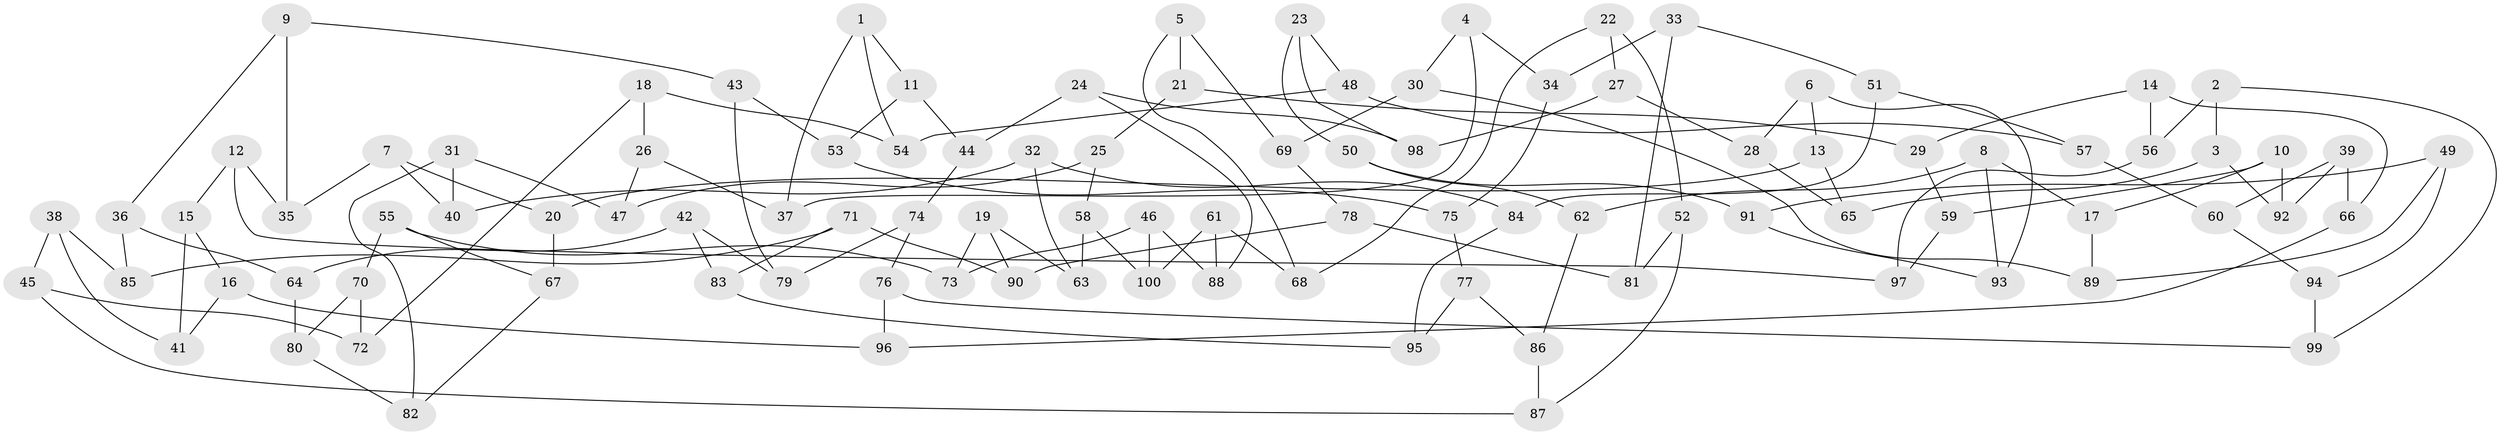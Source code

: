 // Generated by graph-tools (version 1.1) at 2025/39/02/21/25 10:39:00]
// undirected, 100 vertices, 150 edges
graph export_dot {
graph [start="1"]
  node [color=gray90,style=filled];
  1;
  2;
  3;
  4;
  5;
  6;
  7;
  8;
  9;
  10;
  11;
  12;
  13;
  14;
  15;
  16;
  17;
  18;
  19;
  20;
  21;
  22;
  23;
  24;
  25;
  26;
  27;
  28;
  29;
  30;
  31;
  32;
  33;
  34;
  35;
  36;
  37;
  38;
  39;
  40;
  41;
  42;
  43;
  44;
  45;
  46;
  47;
  48;
  49;
  50;
  51;
  52;
  53;
  54;
  55;
  56;
  57;
  58;
  59;
  60;
  61;
  62;
  63;
  64;
  65;
  66;
  67;
  68;
  69;
  70;
  71;
  72;
  73;
  74;
  75;
  76;
  77;
  78;
  79;
  80;
  81;
  82;
  83;
  84;
  85;
  86;
  87;
  88;
  89;
  90;
  91;
  92;
  93;
  94;
  95;
  96;
  97;
  98;
  99;
  100;
  1 -- 54;
  1 -- 37;
  1 -- 11;
  2 -- 99;
  2 -- 56;
  2 -- 3;
  3 -- 92;
  3 -- 65;
  4 -- 37;
  4 -- 30;
  4 -- 34;
  5 -- 68;
  5 -- 69;
  5 -- 21;
  6 -- 28;
  6 -- 13;
  6 -- 93;
  7 -- 40;
  7 -- 35;
  7 -- 20;
  8 -- 93;
  8 -- 17;
  8 -- 62;
  9 -- 43;
  9 -- 36;
  9 -- 35;
  10 -- 59;
  10 -- 17;
  10 -- 92;
  11 -- 44;
  11 -- 53;
  12 -- 97;
  12 -- 15;
  12 -- 35;
  13 -- 65;
  13 -- 20;
  14 -- 56;
  14 -- 29;
  14 -- 66;
  15 -- 16;
  15 -- 41;
  16 -- 41;
  16 -- 96;
  17 -- 89;
  18 -- 72;
  18 -- 54;
  18 -- 26;
  19 -- 63;
  19 -- 73;
  19 -- 90;
  20 -- 67;
  21 -- 25;
  21 -- 29;
  22 -- 68;
  22 -- 52;
  22 -- 27;
  23 -- 48;
  23 -- 50;
  23 -- 98;
  24 -- 98;
  24 -- 88;
  24 -- 44;
  25 -- 47;
  25 -- 58;
  26 -- 47;
  26 -- 37;
  27 -- 28;
  27 -- 98;
  28 -- 65;
  29 -- 59;
  30 -- 69;
  30 -- 89;
  31 -- 47;
  31 -- 40;
  31 -- 82;
  32 -- 84;
  32 -- 63;
  32 -- 40;
  33 -- 81;
  33 -- 34;
  33 -- 51;
  34 -- 75;
  36 -- 64;
  36 -- 85;
  38 -- 85;
  38 -- 45;
  38 -- 41;
  39 -- 66;
  39 -- 60;
  39 -- 92;
  42 -- 64;
  42 -- 79;
  42 -- 83;
  43 -- 79;
  43 -- 53;
  44 -- 74;
  45 -- 87;
  45 -- 72;
  46 -- 88;
  46 -- 100;
  46 -- 73;
  48 -- 54;
  48 -- 57;
  49 -- 91;
  49 -- 94;
  49 -- 89;
  50 -- 91;
  50 -- 62;
  51 -- 84;
  51 -- 57;
  52 -- 87;
  52 -- 81;
  53 -- 75;
  55 -- 73;
  55 -- 67;
  55 -- 70;
  56 -- 97;
  57 -- 60;
  58 -- 100;
  58 -- 63;
  59 -- 97;
  60 -- 94;
  61 -- 68;
  61 -- 100;
  61 -- 88;
  62 -- 86;
  64 -- 80;
  66 -- 96;
  67 -- 82;
  69 -- 78;
  70 -- 80;
  70 -- 72;
  71 -- 90;
  71 -- 83;
  71 -- 85;
  74 -- 76;
  74 -- 79;
  75 -- 77;
  76 -- 96;
  76 -- 99;
  77 -- 86;
  77 -- 95;
  78 -- 90;
  78 -- 81;
  80 -- 82;
  83 -- 95;
  84 -- 95;
  86 -- 87;
  91 -- 93;
  94 -- 99;
}
